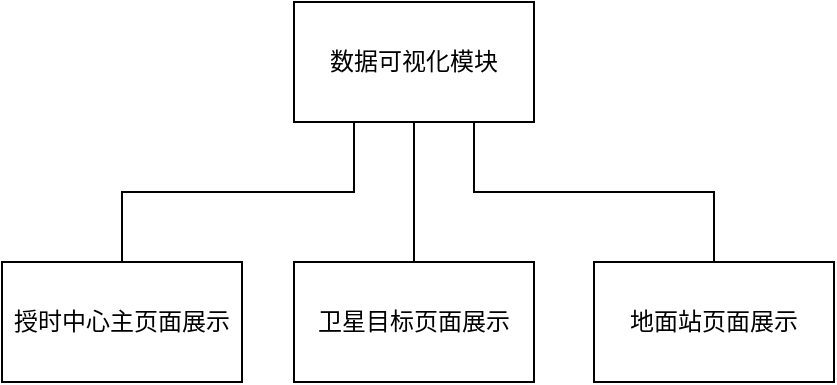 <mxfile version="18.0.1" type="github">
  <diagram id="Wk8TOwsD4GPZ7WTafaJ0" name="Page-1">
    <mxGraphModel dx="1420" dy="802" grid="1" gridSize="10" guides="1" tooltips="1" connect="1" arrows="1" fold="1" page="1" pageScale="1" pageWidth="827" pageHeight="1169" math="0" shadow="0">
      <root>
        <mxCell id="0" />
        <mxCell id="1" parent="0" />
        <mxCell id="SuXCn8omYNods-wAeY89-3" value="授时中心主页面展示" style="rounded=0;whiteSpace=wrap;html=1;" vertex="1" parent="1">
          <mxGeometry x="234" y="270" width="120" height="60" as="geometry" />
        </mxCell>
        <mxCell id="SuXCn8omYNods-wAeY89-4" value="卫星目标页面展示" style="rounded=0;whiteSpace=wrap;html=1;" vertex="1" parent="1">
          <mxGeometry x="380" y="270" width="120" height="60" as="geometry" />
        </mxCell>
        <mxCell id="SuXCn8omYNods-wAeY89-5" value="地面站页面展示" style="rounded=0;whiteSpace=wrap;html=1;" vertex="1" parent="1">
          <mxGeometry x="530" y="270" width="120" height="60" as="geometry" />
        </mxCell>
        <mxCell id="SuXCn8omYNods-wAeY89-8" value="" style="edgeStyle=orthogonalEdgeStyle;rounded=0;orthogonalLoop=1;jettySize=auto;html=1;endArrow=none;endFill=0;" edge="1" parent="1" source="SuXCn8omYNods-wAeY89-6" target="SuXCn8omYNods-wAeY89-4">
          <mxGeometry relative="1" as="geometry" />
        </mxCell>
        <mxCell id="SuXCn8omYNods-wAeY89-9" style="edgeStyle=orthogonalEdgeStyle;rounded=0;orthogonalLoop=1;jettySize=auto;html=1;exitX=0.25;exitY=1;exitDx=0;exitDy=0;endArrow=none;endFill=0;" edge="1" parent="1" source="SuXCn8omYNods-wAeY89-6" target="SuXCn8omYNods-wAeY89-3">
          <mxGeometry relative="1" as="geometry" />
        </mxCell>
        <mxCell id="SuXCn8omYNods-wAeY89-10" style="edgeStyle=orthogonalEdgeStyle;rounded=0;orthogonalLoop=1;jettySize=auto;html=1;exitX=0.75;exitY=1;exitDx=0;exitDy=0;entryX=0.5;entryY=0;entryDx=0;entryDy=0;endArrow=none;endFill=0;" edge="1" parent="1" source="SuXCn8omYNods-wAeY89-6" target="SuXCn8omYNods-wAeY89-5">
          <mxGeometry relative="1" as="geometry" />
        </mxCell>
        <mxCell id="SuXCn8omYNods-wAeY89-6" value="数据可视化模块" style="rounded=0;whiteSpace=wrap;html=1;" vertex="1" parent="1">
          <mxGeometry x="380" y="140" width="120" height="60" as="geometry" />
        </mxCell>
      </root>
    </mxGraphModel>
  </diagram>
</mxfile>
